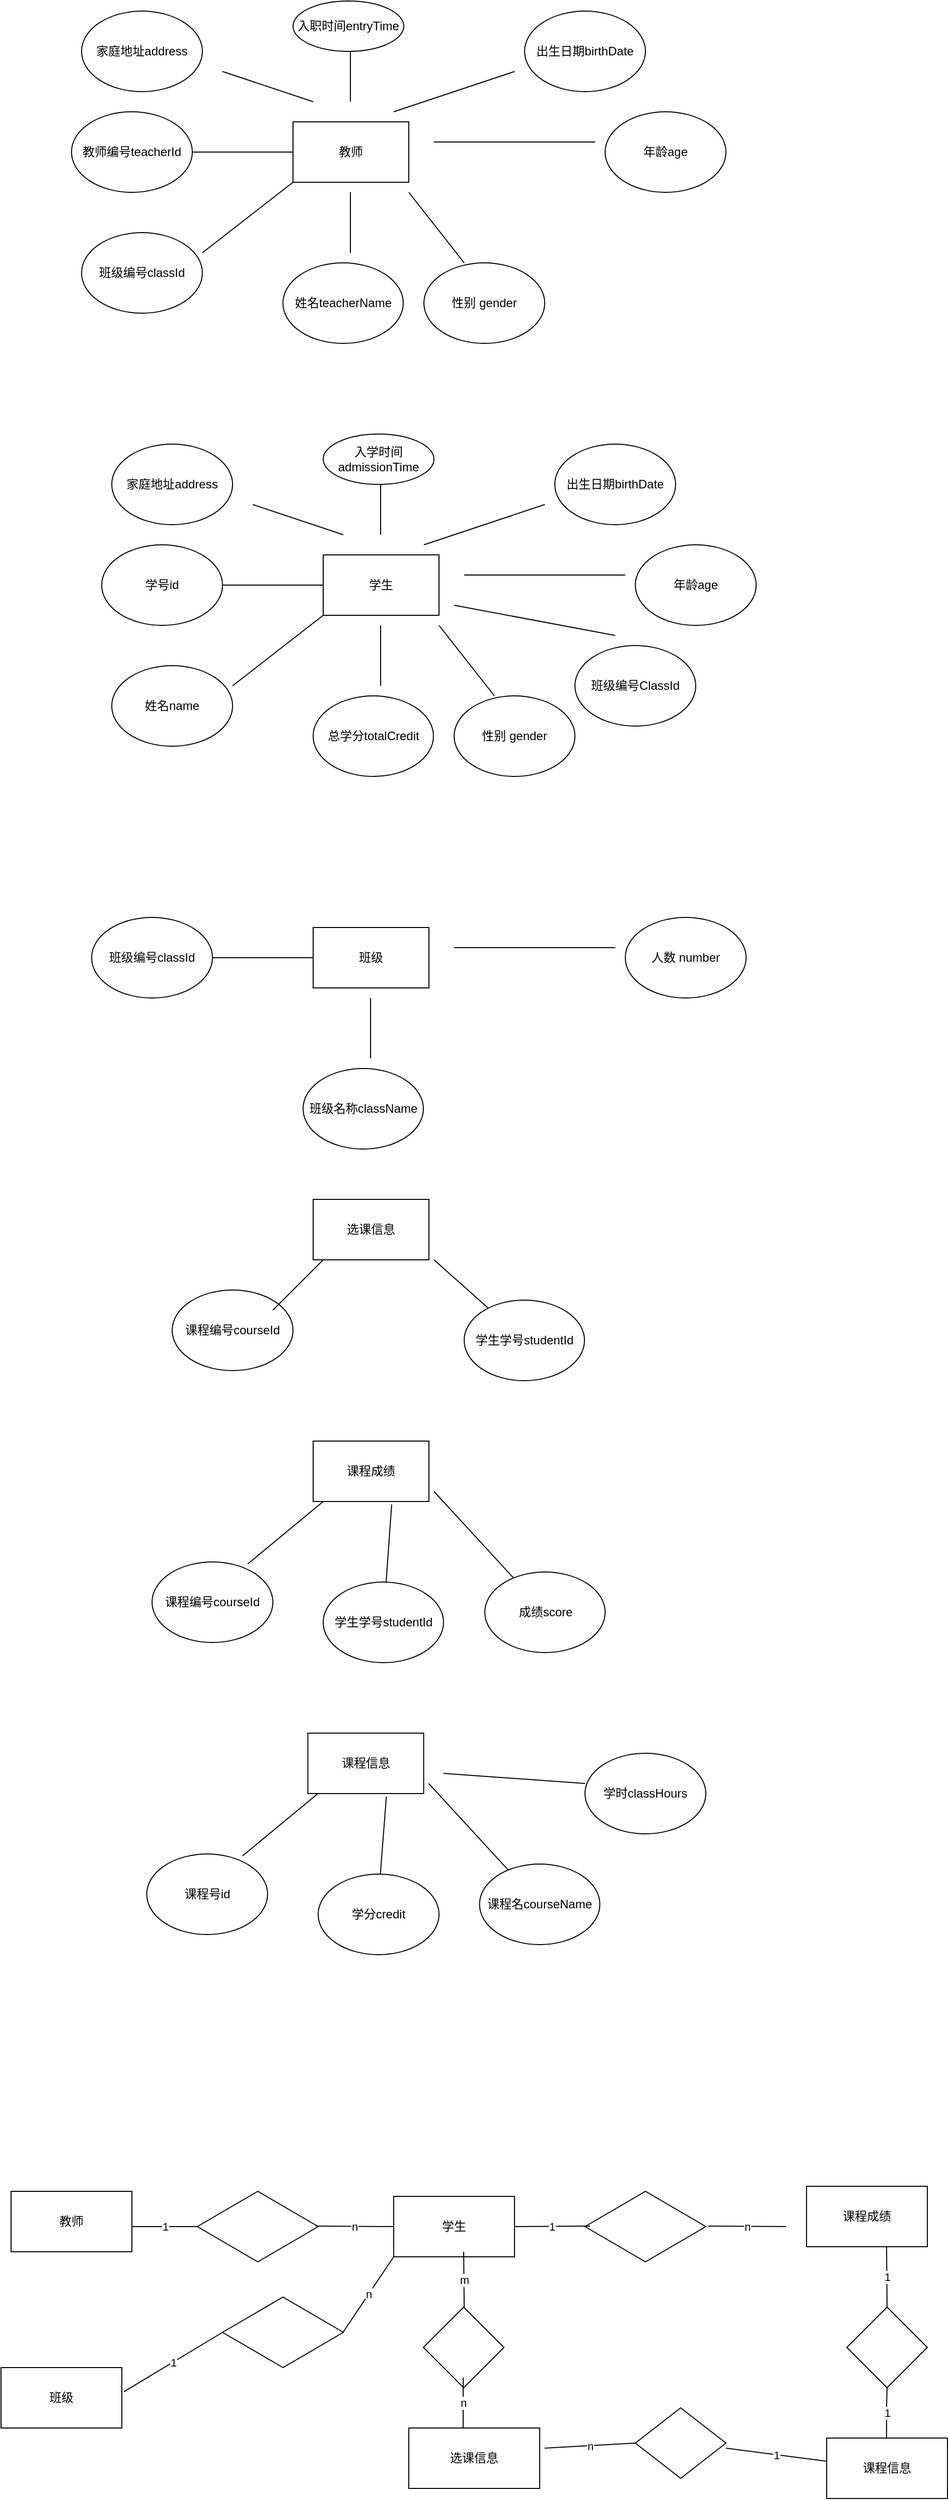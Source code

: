<mxfile version="21.3.6" type="github">
  <diagram id="R2lEEEUBdFMjLlhIrx00" name="Page-1">
    <mxGraphModel dx="1379" dy="1888" grid="1" gridSize="10" guides="1" tooltips="1" connect="1" arrows="1" fold="1" page="1" pageScale="1" pageWidth="850" pageHeight="1100" math="0" shadow="0" extFonts="Permanent Marker^https://fonts.googleapis.com/css?family=Permanent+Marker">
      <root>
        <mxCell id="0" />
        <mxCell id="1" parent="0" />
        <mxCell id="hJJ5cxdDLMS1EZ1irEGg-6" style="edgeStyle=orthogonalEdgeStyle;rounded=0;orthogonalLoop=1;jettySize=auto;html=1;entryX=1;entryY=0.5;entryDx=0;entryDy=0;endArrow=none;endFill=0;" parent="1" source="hJJ5cxdDLMS1EZ1irEGg-1" target="hJJ5cxdDLMS1EZ1irEGg-3" edge="1">
          <mxGeometry relative="1" as="geometry" />
        </mxCell>
        <mxCell id="hJJ5cxdDLMS1EZ1irEGg-1" value="学生" style="rounded=0;whiteSpace=wrap;html=1;" parent="1" vertex="1">
          <mxGeometry x="350" y="140" width="115" height="60" as="geometry" />
        </mxCell>
        <mxCell id="hJJ5cxdDLMS1EZ1irEGg-3" value="学号id" style="ellipse;whiteSpace=wrap;html=1;" parent="1" vertex="1">
          <mxGeometry x="130" y="130" width="120" height="80" as="geometry" />
        </mxCell>
        <mxCell id="hJJ5cxdDLMS1EZ1irEGg-7" value="总学分totalCredit&lt;br&gt;" style="ellipse;whiteSpace=wrap;html=1;rounded=0;" parent="1" vertex="1">
          <mxGeometry x="340" y="280" width="119.5" height="80" as="geometry" />
        </mxCell>
        <mxCell id="hJJ5cxdDLMS1EZ1irEGg-9" value="姓名name" style="ellipse;whiteSpace=wrap;html=1;" parent="1" vertex="1">
          <mxGeometry x="140" y="250" width="120" height="80" as="geometry" />
        </mxCell>
        <mxCell id="hJJ5cxdDLMS1EZ1irEGg-11" value="" style="endArrow=none;html=1;rounded=0;" parent="1" edge="1">
          <mxGeometry width="50" height="50" relative="1" as="geometry">
            <mxPoint x="260" y="270" as="sourcePoint" />
            <mxPoint x="350" y="200" as="targetPoint" />
          </mxGeometry>
        </mxCell>
        <mxCell id="hJJ5cxdDLMS1EZ1irEGg-12" value="" style="endArrow=none;html=1;rounded=0;" parent="1" edge="1">
          <mxGeometry width="50" height="50" relative="1" as="geometry">
            <mxPoint x="407" y="270" as="sourcePoint" />
            <mxPoint x="407" y="210" as="targetPoint" />
            <Array as="points">
              <mxPoint x="407" y="240" />
            </Array>
          </mxGeometry>
        </mxCell>
        <mxCell id="hJJ5cxdDLMS1EZ1irEGg-13" value="" style="endArrow=none;html=1;rounded=0;" parent="1" edge="1">
          <mxGeometry width="50" height="50" relative="1" as="geometry">
            <mxPoint x="465" y="210" as="sourcePoint" />
            <mxPoint x="520" y="280" as="targetPoint" />
          </mxGeometry>
        </mxCell>
        <mxCell id="hJJ5cxdDLMS1EZ1irEGg-14" value="性别 gender" style="ellipse;whiteSpace=wrap;html=1;" parent="1" vertex="1">
          <mxGeometry x="480" y="280" width="120" height="80" as="geometry" />
        </mxCell>
        <mxCell id="hJJ5cxdDLMS1EZ1irEGg-15" value="" style="endArrow=none;html=1;rounded=0;" parent="1" edge="1">
          <mxGeometry width="50" height="50" relative="1" as="geometry">
            <mxPoint x="480" y="190" as="sourcePoint" />
            <mxPoint x="640" y="220" as="targetPoint" />
          </mxGeometry>
        </mxCell>
        <mxCell id="hJJ5cxdDLMS1EZ1irEGg-16" value="班级编号ClassId" style="ellipse;whiteSpace=wrap;html=1;" parent="1" vertex="1">
          <mxGeometry x="600" y="230" width="120" height="80" as="geometry" />
        </mxCell>
        <mxCell id="hJJ5cxdDLMS1EZ1irEGg-17" value="" style="endArrow=none;html=1;rounded=0;" parent="1" edge="1">
          <mxGeometry width="50" height="50" relative="1" as="geometry">
            <mxPoint x="490" y="160" as="sourcePoint" />
            <mxPoint x="650" y="160" as="targetPoint" />
          </mxGeometry>
        </mxCell>
        <mxCell id="hJJ5cxdDLMS1EZ1irEGg-18" value="年龄age" style="ellipse;whiteSpace=wrap;html=1;" parent="1" vertex="1">
          <mxGeometry x="660" y="130" width="120" height="80" as="geometry" />
        </mxCell>
        <mxCell id="hJJ5cxdDLMS1EZ1irEGg-19" value="" style="endArrow=none;html=1;rounded=0;" parent="1" edge="1">
          <mxGeometry width="50" height="50" relative="1" as="geometry">
            <mxPoint x="450" y="130" as="sourcePoint" />
            <mxPoint x="570" y="90" as="targetPoint" />
          </mxGeometry>
        </mxCell>
        <mxCell id="hJJ5cxdDLMS1EZ1irEGg-20" value="出生日期birthDate" style="ellipse;whiteSpace=wrap;html=1;" parent="1" vertex="1">
          <mxGeometry x="580" y="30" width="120" height="80" as="geometry" />
        </mxCell>
        <mxCell id="hJJ5cxdDLMS1EZ1irEGg-21" value="" style="endArrow=none;html=1;rounded=0;" parent="1" edge="1">
          <mxGeometry width="50" height="50" relative="1" as="geometry">
            <mxPoint x="370" y="120" as="sourcePoint" />
            <mxPoint x="280" y="90" as="targetPoint" />
          </mxGeometry>
        </mxCell>
        <mxCell id="hJJ5cxdDLMS1EZ1irEGg-22" value="家庭地址address" style="ellipse;whiteSpace=wrap;html=1;" parent="1" vertex="1">
          <mxGeometry x="140" y="30" width="120" height="80" as="geometry" />
        </mxCell>
        <mxCell id="hJJ5cxdDLMS1EZ1irEGg-23" value="" style="endArrow=none;html=1;rounded=0;" parent="1" edge="1">
          <mxGeometry width="50" height="50" relative="1" as="geometry">
            <mxPoint x="407" y="120" as="sourcePoint" />
            <mxPoint x="407" y="60" as="targetPoint" />
            <Array as="points">
              <mxPoint x="407" y="90" />
            </Array>
          </mxGeometry>
        </mxCell>
        <mxCell id="hJJ5cxdDLMS1EZ1irEGg-24" value="入学时间admissionTime" style="ellipse;whiteSpace=wrap;html=1;" parent="1" vertex="1">
          <mxGeometry x="350" y="20" width="110" height="50" as="geometry" />
        </mxCell>
        <mxCell id="mxAn8L0b2jyymD9nRvfy-1" style="edgeStyle=orthogonalEdgeStyle;rounded=0;orthogonalLoop=1;jettySize=auto;html=1;entryX=1;entryY=0.5;entryDx=0;entryDy=0;endArrow=none;endFill=0;" edge="1" parent="1" source="mxAn8L0b2jyymD9nRvfy-2" target="mxAn8L0b2jyymD9nRvfy-3">
          <mxGeometry relative="1" as="geometry" />
        </mxCell>
        <mxCell id="mxAn8L0b2jyymD9nRvfy-2" value="班级" style="rounded=0;whiteSpace=wrap;html=1;" vertex="1" parent="1">
          <mxGeometry x="340" y="510" width="115" height="60" as="geometry" />
        </mxCell>
        <mxCell id="mxAn8L0b2jyymD9nRvfy-3" value="班级编号classId" style="ellipse;whiteSpace=wrap;html=1;" vertex="1" parent="1">
          <mxGeometry x="120" y="500" width="120" height="80" as="geometry" />
        </mxCell>
        <mxCell id="mxAn8L0b2jyymD9nRvfy-4" value="班级名称className" style="ellipse;whiteSpace=wrap;html=1;rounded=0;" vertex="1" parent="1">
          <mxGeometry x="330" y="650" width="119.5" height="80" as="geometry" />
        </mxCell>
        <mxCell id="mxAn8L0b2jyymD9nRvfy-7" value="" style="endArrow=none;html=1;rounded=0;" edge="1" parent="1">
          <mxGeometry width="50" height="50" relative="1" as="geometry">
            <mxPoint x="397" y="640" as="sourcePoint" />
            <mxPoint x="397" y="580" as="targetPoint" />
            <Array as="points">
              <mxPoint x="397" y="610" />
            </Array>
          </mxGeometry>
        </mxCell>
        <mxCell id="mxAn8L0b2jyymD9nRvfy-12" value="" style="endArrow=none;html=1;rounded=0;" edge="1" parent="1">
          <mxGeometry width="50" height="50" relative="1" as="geometry">
            <mxPoint x="480" y="530" as="sourcePoint" />
            <mxPoint x="640" y="530" as="targetPoint" />
          </mxGeometry>
        </mxCell>
        <mxCell id="mxAn8L0b2jyymD9nRvfy-13" value="人数 number" style="ellipse;whiteSpace=wrap;html=1;" vertex="1" parent="1">
          <mxGeometry x="650" y="500" width="120" height="80" as="geometry" />
        </mxCell>
        <mxCell id="mxAn8L0b2jyymD9nRvfy-20" value="选课信息" style="rounded=0;whiteSpace=wrap;html=1;" vertex="1" parent="1">
          <mxGeometry x="340" y="780" width="115" height="60" as="geometry" />
        </mxCell>
        <mxCell id="mxAn8L0b2jyymD9nRvfy-21" value="课程编号courseId" style="ellipse;whiteSpace=wrap;html=1;" vertex="1" parent="1">
          <mxGeometry x="200" y="870" width="120" height="80" as="geometry" />
        </mxCell>
        <mxCell id="mxAn8L0b2jyymD9nRvfy-22" value="学生学号studentId" style="ellipse;whiteSpace=wrap;html=1;rounded=0;" vertex="1" parent="1">
          <mxGeometry x="490" y="880" width="119.5" height="80" as="geometry" />
        </mxCell>
        <mxCell id="mxAn8L0b2jyymD9nRvfy-26" style="edgeStyle=orthogonalEdgeStyle;rounded=0;orthogonalLoop=1;jettySize=auto;html=1;entryX=1;entryY=0.5;entryDx=0;entryDy=0;endArrow=none;endFill=0;" edge="1" parent="1" source="mxAn8L0b2jyymD9nRvfy-27" target="mxAn8L0b2jyymD9nRvfy-28">
          <mxGeometry relative="1" as="geometry" />
        </mxCell>
        <mxCell id="mxAn8L0b2jyymD9nRvfy-27" value="教师" style="rounded=0;whiteSpace=wrap;html=1;" vertex="1" parent="1">
          <mxGeometry x="320" y="-290" width="115" height="60" as="geometry" />
        </mxCell>
        <mxCell id="mxAn8L0b2jyymD9nRvfy-28" value="教师编号teacherId" style="ellipse;whiteSpace=wrap;html=1;" vertex="1" parent="1">
          <mxGeometry x="100" y="-300" width="120" height="80" as="geometry" />
        </mxCell>
        <mxCell id="mxAn8L0b2jyymD9nRvfy-29" value="姓名teacherName" style="ellipse;whiteSpace=wrap;html=1;rounded=0;" vertex="1" parent="1">
          <mxGeometry x="310" y="-150" width="119.5" height="80" as="geometry" />
        </mxCell>
        <mxCell id="mxAn8L0b2jyymD9nRvfy-30" value="班级编号classId" style="ellipse;whiteSpace=wrap;html=1;" vertex="1" parent="1">
          <mxGeometry x="110" y="-180" width="120" height="80" as="geometry" />
        </mxCell>
        <mxCell id="mxAn8L0b2jyymD9nRvfy-31" value="" style="endArrow=none;html=1;rounded=0;" edge="1" parent="1">
          <mxGeometry width="50" height="50" relative="1" as="geometry">
            <mxPoint x="230" y="-160" as="sourcePoint" />
            <mxPoint x="320" y="-230" as="targetPoint" />
          </mxGeometry>
        </mxCell>
        <mxCell id="mxAn8L0b2jyymD9nRvfy-32" value="" style="endArrow=none;html=1;rounded=0;" edge="1" parent="1">
          <mxGeometry width="50" height="50" relative="1" as="geometry">
            <mxPoint x="377" y="-160" as="sourcePoint" />
            <mxPoint x="377" y="-220" as="targetPoint" />
            <Array as="points">
              <mxPoint x="377" y="-190" />
            </Array>
          </mxGeometry>
        </mxCell>
        <mxCell id="mxAn8L0b2jyymD9nRvfy-33" value="" style="endArrow=none;html=1;rounded=0;" edge="1" parent="1">
          <mxGeometry width="50" height="50" relative="1" as="geometry">
            <mxPoint x="435" y="-220" as="sourcePoint" />
            <mxPoint x="490" y="-150" as="targetPoint" />
          </mxGeometry>
        </mxCell>
        <mxCell id="mxAn8L0b2jyymD9nRvfy-34" value="性别 gender" style="ellipse;whiteSpace=wrap;html=1;" vertex="1" parent="1">
          <mxGeometry x="450" y="-150" width="120" height="80" as="geometry" />
        </mxCell>
        <mxCell id="mxAn8L0b2jyymD9nRvfy-37" value="" style="endArrow=none;html=1;rounded=0;" edge="1" parent="1">
          <mxGeometry width="50" height="50" relative="1" as="geometry">
            <mxPoint x="460" y="-270" as="sourcePoint" />
            <mxPoint x="620" y="-270" as="targetPoint" />
          </mxGeometry>
        </mxCell>
        <mxCell id="mxAn8L0b2jyymD9nRvfy-38" value="年龄age" style="ellipse;whiteSpace=wrap;html=1;" vertex="1" parent="1">
          <mxGeometry x="630" y="-300" width="120" height="80" as="geometry" />
        </mxCell>
        <mxCell id="mxAn8L0b2jyymD9nRvfy-39" value="" style="endArrow=none;html=1;rounded=0;" edge="1" parent="1">
          <mxGeometry width="50" height="50" relative="1" as="geometry">
            <mxPoint x="420" y="-300" as="sourcePoint" />
            <mxPoint x="540" y="-340" as="targetPoint" />
          </mxGeometry>
        </mxCell>
        <mxCell id="mxAn8L0b2jyymD9nRvfy-40" value="出生日期birthDate" style="ellipse;whiteSpace=wrap;html=1;" vertex="1" parent="1">
          <mxGeometry x="550" y="-400" width="120" height="80" as="geometry" />
        </mxCell>
        <mxCell id="mxAn8L0b2jyymD9nRvfy-41" value="" style="endArrow=none;html=1;rounded=0;" edge="1" parent="1">
          <mxGeometry width="50" height="50" relative="1" as="geometry">
            <mxPoint x="340" y="-310" as="sourcePoint" />
            <mxPoint x="250" y="-340" as="targetPoint" />
          </mxGeometry>
        </mxCell>
        <mxCell id="mxAn8L0b2jyymD9nRvfy-42" value="家庭地址address" style="ellipse;whiteSpace=wrap;html=1;" vertex="1" parent="1">
          <mxGeometry x="110" y="-400" width="120" height="80" as="geometry" />
        </mxCell>
        <mxCell id="mxAn8L0b2jyymD9nRvfy-43" value="" style="endArrow=none;html=1;rounded=0;" edge="1" parent="1">
          <mxGeometry width="50" height="50" relative="1" as="geometry">
            <mxPoint x="377" y="-310" as="sourcePoint" />
            <mxPoint x="377" y="-370" as="targetPoint" />
            <Array as="points">
              <mxPoint x="377" y="-340" />
            </Array>
          </mxGeometry>
        </mxCell>
        <mxCell id="mxAn8L0b2jyymD9nRvfy-44" value="入职时间entryTime" style="ellipse;whiteSpace=wrap;html=1;" vertex="1" parent="1">
          <mxGeometry x="320" y="-410" width="110" height="50" as="geometry" />
        </mxCell>
        <mxCell id="mxAn8L0b2jyymD9nRvfy-45" value="" style="endArrow=none;html=1;rounded=0;" edge="1" parent="1">
          <mxGeometry width="50" height="50" relative="1" as="geometry">
            <mxPoint x="300" y="890" as="sourcePoint" />
            <mxPoint x="350" y="840" as="targetPoint" />
          </mxGeometry>
        </mxCell>
        <mxCell id="mxAn8L0b2jyymD9nRvfy-46" value="" style="endArrow=none;html=1;rounded=0;" edge="1" parent="1" target="mxAn8L0b2jyymD9nRvfy-22">
          <mxGeometry width="50" height="50" relative="1" as="geometry">
            <mxPoint x="460" y="840" as="sourcePoint" />
            <mxPoint x="510" y="790" as="targetPoint" />
          </mxGeometry>
        </mxCell>
        <mxCell id="mxAn8L0b2jyymD9nRvfy-47" value="课程成绩" style="rounded=0;whiteSpace=wrap;html=1;" vertex="1" parent="1">
          <mxGeometry x="340" y="1020" width="115" height="60" as="geometry" />
        </mxCell>
        <mxCell id="mxAn8L0b2jyymD9nRvfy-48" value="课程编号courseId" style="ellipse;whiteSpace=wrap;html=1;" vertex="1" parent="1">
          <mxGeometry x="180" y="1140" width="120" height="80" as="geometry" />
        </mxCell>
        <mxCell id="mxAn8L0b2jyymD9nRvfy-49" value="学生学号studentId" style="ellipse;whiteSpace=wrap;html=1;rounded=0;" vertex="1" parent="1">
          <mxGeometry x="350" y="1160" width="119.5" height="80" as="geometry" />
        </mxCell>
        <mxCell id="mxAn8L0b2jyymD9nRvfy-50" value="" style="endArrow=none;html=1;rounded=0;exitX=0.792;exitY=0.025;exitDx=0;exitDy=0;exitPerimeter=0;" edge="1" parent="1" source="mxAn8L0b2jyymD9nRvfy-48">
          <mxGeometry width="50" height="50" relative="1" as="geometry">
            <mxPoint x="300" y="1130" as="sourcePoint" />
            <mxPoint x="350" y="1080" as="targetPoint" />
          </mxGeometry>
        </mxCell>
        <mxCell id="mxAn8L0b2jyymD9nRvfy-51" value="" style="endArrow=none;html=1;rounded=0;exitX=0.678;exitY=1.05;exitDx=0;exitDy=0;exitPerimeter=0;" edge="1" parent="1" target="mxAn8L0b2jyymD9nRvfy-49" source="mxAn8L0b2jyymD9nRvfy-47">
          <mxGeometry width="50" height="50" relative="1" as="geometry">
            <mxPoint x="460" y="1080" as="sourcePoint" />
            <mxPoint x="510" y="1030" as="targetPoint" />
          </mxGeometry>
        </mxCell>
        <mxCell id="mxAn8L0b2jyymD9nRvfy-52" value="成绩score" style="ellipse;whiteSpace=wrap;html=1;rounded=0;" vertex="1" parent="1">
          <mxGeometry x="510.5" y="1150" width="119.5" height="80" as="geometry" />
        </mxCell>
        <mxCell id="mxAn8L0b2jyymD9nRvfy-53" value="" style="endArrow=none;html=1;rounded=0;" edge="1" parent="1" target="mxAn8L0b2jyymD9nRvfy-52">
          <mxGeometry width="50" height="50" relative="1" as="geometry">
            <mxPoint x="460" y="1070" as="sourcePoint" />
            <mxPoint x="510" y="1040" as="targetPoint" />
          </mxGeometry>
        </mxCell>
        <mxCell id="mxAn8L0b2jyymD9nRvfy-54" value="课程信息" style="rounded=0;whiteSpace=wrap;html=1;" vertex="1" parent="1">
          <mxGeometry x="334.75" y="1310" width="115" height="60" as="geometry" />
        </mxCell>
        <mxCell id="mxAn8L0b2jyymD9nRvfy-55" value="课程号id" style="ellipse;whiteSpace=wrap;html=1;" vertex="1" parent="1">
          <mxGeometry x="174.75" y="1430" width="120" height="80" as="geometry" />
        </mxCell>
        <mxCell id="mxAn8L0b2jyymD9nRvfy-56" value="" style="endArrow=none;html=1;rounded=0;exitX=0.792;exitY=0.025;exitDx=0;exitDy=0;exitPerimeter=0;" edge="1" parent="1" source="mxAn8L0b2jyymD9nRvfy-55">
          <mxGeometry width="50" height="50" relative="1" as="geometry">
            <mxPoint x="294.75" y="1420" as="sourcePoint" />
            <mxPoint x="344.75" y="1370" as="targetPoint" />
          </mxGeometry>
        </mxCell>
        <mxCell id="mxAn8L0b2jyymD9nRvfy-57" value="" style="endArrow=none;html=1;rounded=0;exitX=0.678;exitY=1.05;exitDx=0;exitDy=0;exitPerimeter=0;" edge="1" parent="1" source="mxAn8L0b2jyymD9nRvfy-54">
          <mxGeometry width="50" height="50" relative="1" as="geometry">
            <mxPoint x="454.75" y="1370" as="sourcePoint" />
            <mxPoint x="406.75" y="1450" as="targetPoint" />
          </mxGeometry>
        </mxCell>
        <mxCell id="mxAn8L0b2jyymD9nRvfy-58" value="课程名courseName" style="ellipse;whiteSpace=wrap;html=1;rounded=0;" vertex="1" parent="1">
          <mxGeometry x="505.25" y="1440" width="119.5" height="80" as="geometry" />
        </mxCell>
        <mxCell id="mxAn8L0b2jyymD9nRvfy-59" value="" style="endArrow=none;html=1;rounded=0;" edge="1" parent="1" target="mxAn8L0b2jyymD9nRvfy-58">
          <mxGeometry width="50" height="50" relative="1" as="geometry">
            <mxPoint x="454.75" y="1360" as="sourcePoint" />
            <mxPoint x="504.75" y="1330" as="targetPoint" />
          </mxGeometry>
        </mxCell>
        <mxCell id="mxAn8L0b2jyymD9nRvfy-60" value="学分credit" style="ellipse;whiteSpace=wrap;html=1;" vertex="1" parent="1">
          <mxGeometry x="345" y="1450" width="120" height="80" as="geometry" />
        </mxCell>
        <mxCell id="mxAn8L0b2jyymD9nRvfy-61" value="" style="endArrow=none;html=1;rounded=0;entryX=0;entryY=0.375;entryDx=0;entryDy=0;entryPerimeter=0;" edge="1" parent="1" target="mxAn8L0b2jyymD9nRvfy-62">
          <mxGeometry width="50" height="50" relative="1" as="geometry">
            <mxPoint x="469.5" y="1350" as="sourcePoint" />
            <mxPoint x="599.5" y="1360" as="targetPoint" />
          </mxGeometry>
        </mxCell>
        <mxCell id="mxAn8L0b2jyymD9nRvfy-62" value="学时classHours" style="ellipse;whiteSpace=wrap;html=1;" vertex="1" parent="1">
          <mxGeometry x="610" y="1330" width="120" height="80" as="geometry" />
        </mxCell>
        <mxCell id="mxAn8L0b2jyymD9nRvfy-63" value="学生" style="rounded=0;whiteSpace=wrap;html=1;" vertex="1" parent="1">
          <mxGeometry x="420" y="1770" width="120" height="60" as="geometry" />
        </mxCell>
        <mxCell id="mxAn8L0b2jyymD9nRvfy-64" value="教师" style="rounded=0;whiteSpace=wrap;html=1;" vertex="1" parent="1">
          <mxGeometry x="40" y="1765" width="120" height="60" as="geometry" />
        </mxCell>
        <mxCell id="mxAn8L0b2jyymD9nRvfy-65" value="班级" style="rounded=0;whiteSpace=wrap;html=1;" vertex="1" parent="1">
          <mxGeometry x="30" y="1940" width="120" height="60" as="geometry" />
        </mxCell>
        <mxCell id="mxAn8L0b2jyymD9nRvfy-66" value="选课信息" style="rounded=0;whiteSpace=wrap;html=1;" vertex="1" parent="1">
          <mxGeometry x="435" y="2000" width="130" height="60" as="geometry" />
        </mxCell>
        <mxCell id="mxAn8L0b2jyymD9nRvfy-67" value="课程成绩" style="rounded=0;whiteSpace=wrap;html=1;" vertex="1" parent="1">
          <mxGeometry x="830" y="1760" width="120" height="60" as="geometry" />
        </mxCell>
        <mxCell id="mxAn8L0b2jyymD9nRvfy-68" value="课程信息" style="rounded=0;whiteSpace=wrap;html=1;" vertex="1" parent="1">
          <mxGeometry x="850" y="2010" width="120" height="60" as="geometry" />
        </mxCell>
        <mxCell id="mxAn8L0b2jyymD9nRvfy-69" value="" style="rhombus;whiteSpace=wrap;html=1;direction=west;" vertex="1" parent="1">
          <mxGeometry x="225" y="1765" width="120" height="70" as="geometry" />
        </mxCell>
        <mxCell id="mxAn8L0b2jyymD9nRvfy-71" value="1" style="endArrow=none;html=1;rounded=0;entryX=1;entryY=0.5;entryDx=0;entryDy=0;" edge="1" parent="1" target="mxAn8L0b2jyymD9nRvfy-69">
          <mxGeometry width="50" height="50" relative="1" as="geometry">
            <mxPoint x="160" y="1800" as="sourcePoint" />
            <mxPoint x="220" y="1800" as="targetPoint" />
          </mxGeometry>
        </mxCell>
        <mxCell id="mxAn8L0b2jyymD9nRvfy-73" value="n" style="endArrow=none;html=1;rounded=0;" edge="1" parent="1">
          <mxGeometry width="50" height="50" relative="1" as="geometry">
            <mxPoint x="342.5" y="1799.5" as="sourcePoint" />
            <mxPoint x="420" y="1800" as="targetPoint" />
          </mxGeometry>
        </mxCell>
        <mxCell id="mxAn8L0b2jyymD9nRvfy-74" value="" style="rhombus;whiteSpace=wrap;html=1;direction=west;" vertex="1" parent="1">
          <mxGeometry x="250" y="1870" width="120" height="70" as="geometry" />
        </mxCell>
        <mxCell id="mxAn8L0b2jyymD9nRvfy-75" value="1" style="endArrow=none;html=1;rounded=0;entryX=1;entryY=0.5;entryDx=0;entryDy=0;exitX=1.017;exitY=0.4;exitDx=0;exitDy=0;exitPerimeter=0;" edge="1" parent="1" source="mxAn8L0b2jyymD9nRvfy-65" target="mxAn8L0b2jyymD9nRvfy-74">
          <mxGeometry width="50" height="50" relative="1" as="geometry">
            <mxPoint x="167.5" y="1950" as="sourcePoint" />
            <mxPoint x="232.5" y="1950" as="targetPoint" />
            <Array as="points" />
          </mxGeometry>
        </mxCell>
        <mxCell id="mxAn8L0b2jyymD9nRvfy-76" value="n" style="endArrow=none;html=1;rounded=0;entryX=0;entryY=1;entryDx=0;entryDy=0;" edge="1" parent="1" target="mxAn8L0b2jyymD9nRvfy-63">
          <mxGeometry width="50" height="50" relative="1" as="geometry">
            <mxPoint x="370" y="1904.5" as="sourcePoint" />
            <mxPoint x="447.5" y="1905" as="targetPoint" />
          </mxGeometry>
        </mxCell>
        <mxCell id="mxAn8L0b2jyymD9nRvfy-77" value="" style="rhombus;whiteSpace=wrap;html=1;direction=west;" vertex="1" parent="1">
          <mxGeometry x="610" y="1765" width="120" height="70" as="geometry" />
        </mxCell>
        <mxCell id="mxAn8L0b2jyymD9nRvfy-78" value="1" style="endArrow=none;html=1;rounded=0;entryX=1;entryY=0.5;entryDx=0;entryDy=0;exitX=1;exitY=0.5;exitDx=0;exitDy=0;" edge="1" parent="1" source="mxAn8L0b2jyymD9nRvfy-63">
          <mxGeometry width="50" height="50" relative="1" as="geometry">
            <mxPoint x="550" y="1799.5" as="sourcePoint" />
            <mxPoint x="615" y="1799.5" as="targetPoint" />
          </mxGeometry>
        </mxCell>
        <mxCell id="mxAn8L0b2jyymD9nRvfy-79" value="n" style="endArrow=none;html=1;rounded=0;" edge="1" parent="1">
          <mxGeometry width="50" height="50" relative="1" as="geometry">
            <mxPoint x="732.5" y="1799.5" as="sourcePoint" />
            <mxPoint x="810" y="1800" as="targetPoint" />
          </mxGeometry>
        </mxCell>
        <mxCell id="mxAn8L0b2jyymD9nRvfy-81" value="" style="rhombus;whiteSpace=wrap;html=1;" vertex="1" parent="1">
          <mxGeometry x="660" y="1980" width="90" height="70" as="geometry" />
        </mxCell>
        <mxCell id="mxAn8L0b2jyymD9nRvfy-84" value="n" style="endArrow=none;html=1;rounded=0;entryX=0;entryY=0.5;entryDx=0;entryDy=0;" edge="1" parent="1" target="mxAn8L0b2jyymD9nRvfy-81">
          <mxGeometry x="-0.002" width="50" height="50" relative="1" as="geometry">
            <mxPoint x="570" y="2020" as="sourcePoint" />
            <mxPoint x="620" y="1970" as="targetPoint" />
            <mxPoint as="offset" />
          </mxGeometry>
        </mxCell>
        <mxCell id="mxAn8L0b2jyymD9nRvfy-88" value="1" style="endArrow=none;html=1;rounded=0;entryX=0;entryY=0.383;entryDx=0;entryDy=0;entryPerimeter=0;" edge="1" parent="1" target="mxAn8L0b2jyymD9nRvfy-68">
          <mxGeometry width="50" height="50" relative="1" as="geometry">
            <mxPoint x="750" y="2020" as="sourcePoint" />
            <mxPoint x="800" y="1970" as="targetPoint" />
          </mxGeometry>
        </mxCell>
        <mxCell id="mxAn8L0b2jyymD9nRvfy-89" value="" style="rhombus;whiteSpace=wrap;html=1;" vertex="1" parent="1">
          <mxGeometry x="870" y="1880" width="80" height="80" as="geometry" />
        </mxCell>
        <mxCell id="mxAn8L0b2jyymD9nRvfy-90" value="1" style="endArrow=none;html=1;rounded=0;" edge="1" parent="1">
          <mxGeometry width="50" height="50" relative="1" as="geometry">
            <mxPoint x="909.5" y="2010" as="sourcePoint" />
            <mxPoint x="910" y="1960" as="targetPoint" />
            <Array as="points">
              <mxPoint x="909.5" y="1980" />
            </Array>
          </mxGeometry>
        </mxCell>
        <mxCell id="mxAn8L0b2jyymD9nRvfy-91" value="1" style="endArrow=none;html=1;rounded=0;" edge="1" parent="1">
          <mxGeometry width="50" height="50" relative="1" as="geometry">
            <mxPoint x="910" y="1880" as="sourcePoint" />
            <mxPoint x="909.5" y="1820" as="targetPoint" />
          </mxGeometry>
        </mxCell>
        <mxCell id="mxAn8L0b2jyymD9nRvfy-92" value="" style="rhombus;whiteSpace=wrap;html=1;" vertex="1" parent="1">
          <mxGeometry x="449.5" y="1880" width="80" height="80" as="geometry" />
        </mxCell>
        <mxCell id="mxAn8L0b2jyymD9nRvfy-93" value="m" style="endArrow=none;html=1;rounded=0;" edge="1" parent="1">
          <mxGeometry width="50" height="50" relative="1" as="geometry">
            <mxPoint x="490" y="1880" as="sourcePoint" />
            <mxPoint x="489.5" y="1825" as="targetPoint" />
          </mxGeometry>
        </mxCell>
        <mxCell id="mxAn8L0b2jyymD9nRvfy-96" value="n" style="endArrow=none;html=1;rounded=0;" edge="1" parent="1">
          <mxGeometry width="50" height="50" relative="1" as="geometry">
            <mxPoint x="489" y="2000" as="sourcePoint" />
            <mxPoint x="489" y="1950" as="targetPoint" />
            <Array as="points" />
          </mxGeometry>
        </mxCell>
      </root>
    </mxGraphModel>
  </diagram>
</mxfile>
